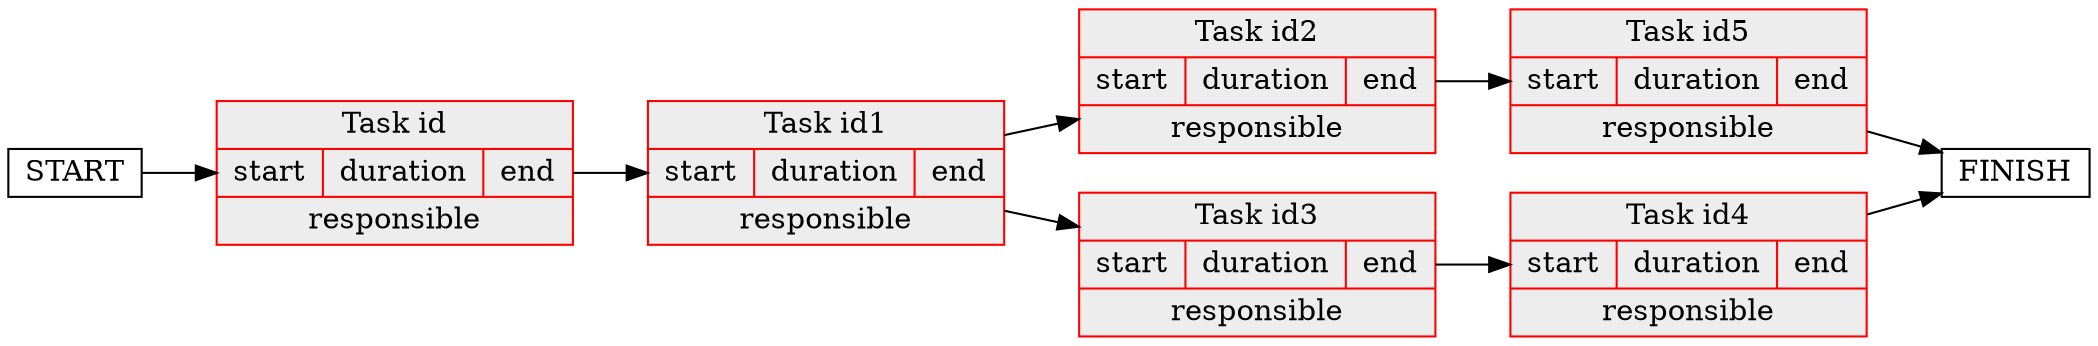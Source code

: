 digraph g {
	node [height=.1 shape=Mrecord]
	rankdir=LR
	node [shape=record]
	"Task id" [label="<f0>Task id |{start|duration|end}|<f2>responsible" color=red fillcolor=grey93 style=filled]
	"Task id1" [label="<f0>Task id1 |{start|duration|end}|<f2>responsible" color=red fillcolor=grey93 style=filled]
	"Task id2" [label="<f0>Task id2 |{start|duration|end}|<f2>responsible" color=red fillcolor=grey93 style=filled]
	"Task id3" [label="<f0>Task id3 |{start|duration|end}|<f2>responsible" color=red fillcolor=grey93 style=filled]
	"Task id4" [label="<f0>Task id4 |{start|duration|end}|<f2>responsible" color=red fillcolor=grey93 style=filled]
	"Task id5" [label="<f0>Task id5 |{start|duration|end}|<f2>responsible" color=red fillcolor=grey93 style=filled]
	START -> "Task id"
	"Task id" -> "Task id1"
	"Task id1" -> "Task id2"
	"Task id1" -> "Task id3"
	"Task id3" -> "Task id4"
	"Task id2" -> "Task id5"
	"Task id4" -> FINISH
	"Task id5" -> FINISH
}
